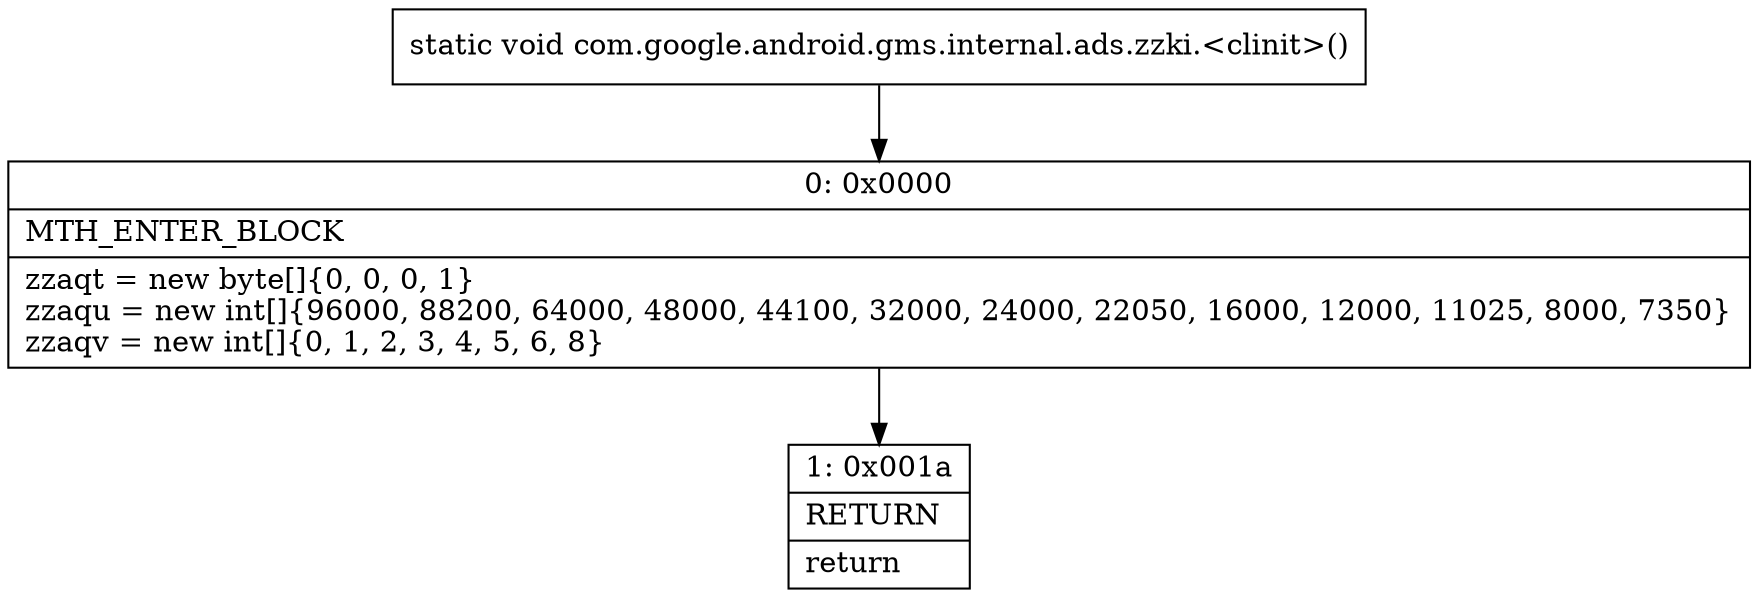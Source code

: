 digraph "CFG forcom.google.android.gms.internal.ads.zzki.\<clinit\>()V" {
Node_0 [shape=record,label="{0\:\ 0x0000|MTH_ENTER_BLOCK\l|zzaqt = new byte[]\{0, 0, 0, 1\}\lzzaqu = new int[]\{96000, 88200, 64000, 48000, 44100, 32000, 24000, 22050, 16000, 12000, 11025, 8000, 7350\}\lzzaqv = new int[]\{0, 1, 2, 3, 4, 5, 6, 8\}\l}"];
Node_1 [shape=record,label="{1\:\ 0x001a|RETURN\l|return\l}"];
MethodNode[shape=record,label="{static void com.google.android.gms.internal.ads.zzki.\<clinit\>() }"];
MethodNode -> Node_0;
Node_0 -> Node_1;
}

